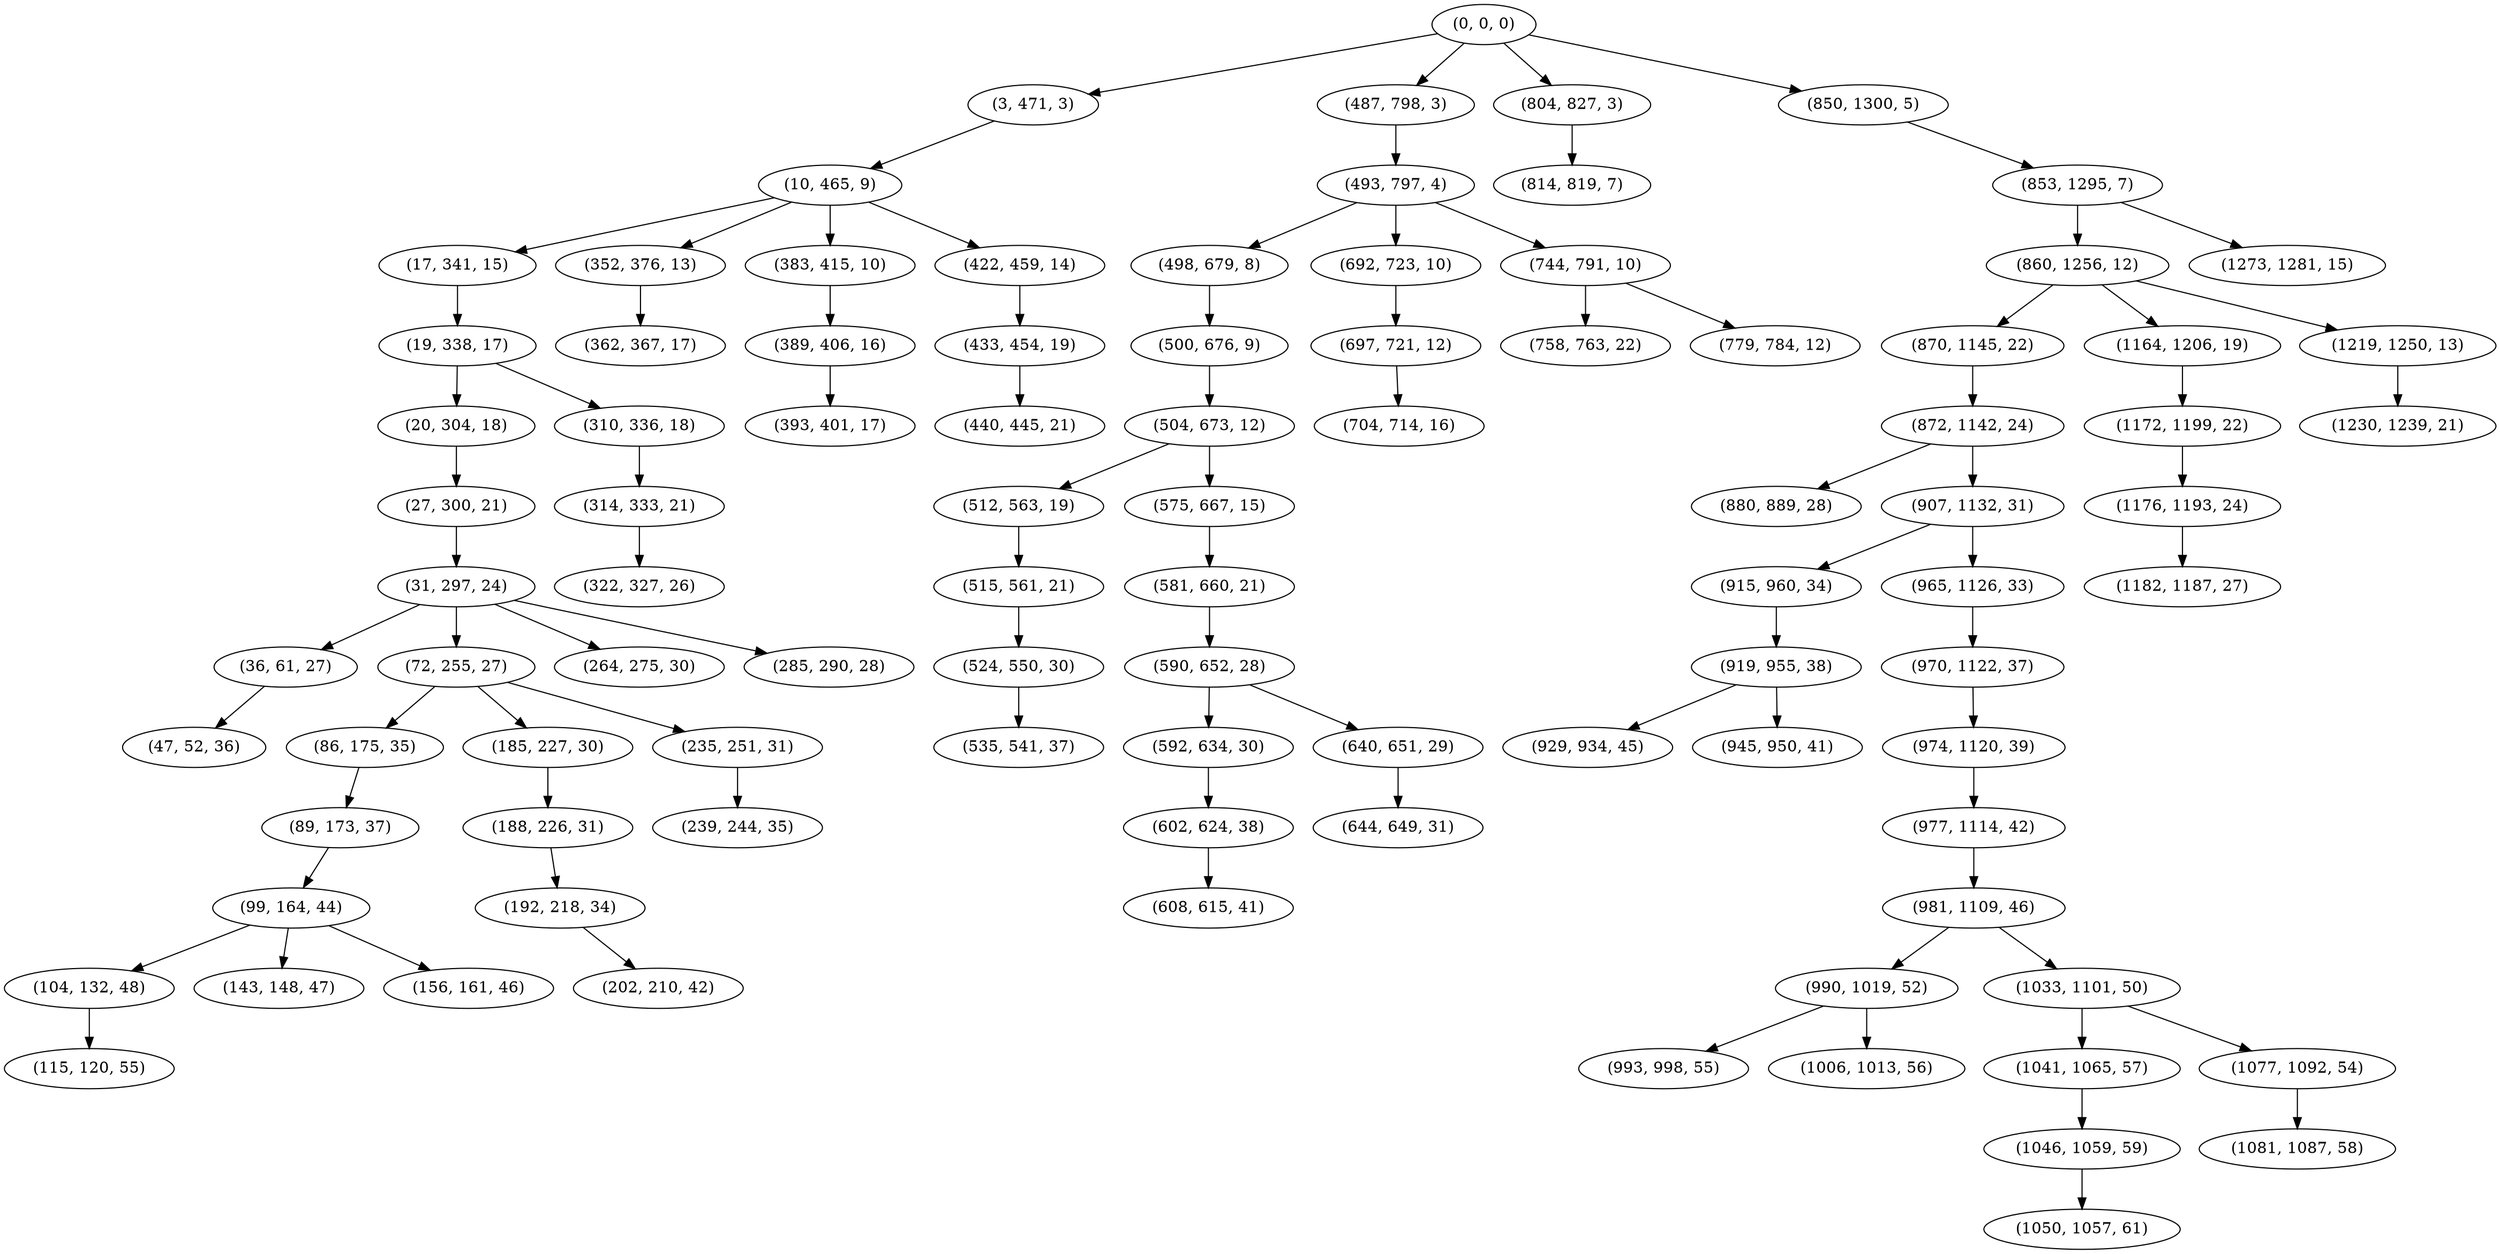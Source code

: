 digraph tree {
    "(0, 0, 0)";
    "(3, 471, 3)";
    "(10, 465, 9)";
    "(17, 341, 15)";
    "(19, 338, 17)";
    "(20, 304, 18)";
    "(27, 300, 21)";
    "(31, 297, 24)";
    "(36, 61, 27)";
    "(47, 52, 36)";
    "(72, 255, 27)";
    "(86, 175, 35)";
    "(89, 173, 37)";
    "(99, 164, 44)";
    "(104, 132, 48)";
    "(115, 120, 55)";
    "(143, 148, 47)";
    "(156, 161, 46)";
    "(185, 227, 30)";
    "(188, 226, 31)";
    "(192, 218, 34)";
    "(202, 210, 42)";
    "(235, 251, 31)";
    "(239, 244, 35)";
    "(264, 275, 30)";
    "(285, 290, 28)";
    "(310, 336, 18)";
    "(314, 333, 21)";
    "(322, 327, 26)";
    "(352, 376, 13)";
    "(362, 367, 17)";
    "(383, 415, 10)";
    "(389, 406, 16)";
    "(393, 401, 17)";
    "(422, 459, 14)";
    "(433, 454, 19)";
    "(440, 445, 21)";
    "(487, 798, 3)";
    "(493, 797, 4)";
    "(498, 679, 8)";
    "(500, 676, 9)";
    "(504, 673, 12)";
    "(512, 563, 19)";
    "(515, 561, 21)";
    "(524, 550, 30)";
    "(535, 541, 37)";
    "(575, 667, 15)";
    "(581, 660, 21)";
    "(590, 652, 28)";
    "(592, 634, 30)";
    "(602, 624, 38)";
    "(608, 615, 41)";
    "(640, 651, 29)";
    "(644, 649, 31)";
    "(692, 723, 10)";
    "(697, 721, 12)";
    "(704, 714, 16)";
    "(744, 791, 10)";
    "(758, 763, 22)";
    "(779, 784, 12)";
    "(804, 827, 3)";
    "(814, 819, 7)";
    "(850, 1300, 5)";
    "(853, 1295, 7)";
    "(860, 1256, 12)";
    "(870, 1145, 22)";
    "(872, 1142, 24)";
    "(880, 889, 28)";
    "(907, 1132, 31)";
    "(915, 960, 34)";
    "(919, 955, 38)";
    "(929, 934, 45)";
    "(945, 950, 41)";
    "(965, 1126, 33)";
    "(970, 1122, 37)";
    "(974, 1120, 39)";
    "(977, 1114, 42)";
    "(981, 1109, 46)";
    "(990, 1019, 52)";
    "(993, 998, 55)";
    "(1006, 1013, 56)";
    "(1033, 1101, 50)";
    "(1041, 1065, 57)";
    "(1046, 1059, 59)";
    "(1050, 1057, 61)";
    "(1077, 1092, 54)";
    "(1081, 1087, 58)";
    "(1164, 1206, 19)";
    "(1172, 1199, 22)";
    "(1176, 1193, 24)";
    "(1182, 1187, 27)";
    "(1219, 1250, 13)";
    "(1230, 1239, 21)";
    "(1273, 1281, 15)";
    "(0, 0, 0)" -> "(3, 471, 3)";
    "(0, 0, 0)" -> "(487, 798, 3)";
    "(0, 0, 0)" -> "(804, 827, 3)";
    "(0, 0, 0)" -> "(850, 1300, 5)";
    "(3, 471, 3)" -> "(10, 465, 9)";
    "(10, 465, 9)" -> "(17, 341, 15)";
    "(10, 465, 9)" -> "(352, 376, 13)";
    "(10, 465, 9)" -> "(383, 415, 10)";
    "(10, 465, 9)" -> "(422, 459, 14)";
    "(17, 341, 15)" -> "(19, 338, 17)";
    "(19, 338, 17)" -> "(20, 304, 18)";
    "(19, 338, 17)" -> "(310, 336, 18)";
    "(20, 304, 18)" -> "(27, 300, 21)";
    "(27, 300, 21)" -> "(31, 297, 24)";
    "(31, 297, 24)" -> "(36, 61, 27)";
    "(31, 297, 24)" -> "(72, 255, 27)";
    "(31, 297, 24)" -> "(264, 275, 30)";
    "(31, 297, 24)" -> "(285, 290, 28)";
    "(36, 61, 27)" -> "(47, 52, 36)";
    "(72, 255, 27)" -> "(86, 175, 35)";
    "(72, 255, 27)" -> "(185, 227, 30)";
    "(72, 255, 27)" -> "(235, 251, 31)";
    "(86, 175, 35)" -> "(89, 173, 37)";
    "(89, 173, 37)" -> "(99, 164, 44)";
    "(99, 164, 44)" -> "(104, 132, 48)";
    "(99, 164, 44)" -> "(143, 148, 47)";
    "(99, 164, 44)" -> "(156, 161, 46)";
    "(104, 132, 48)" -> "(115, 120, 55)";
    "(185, 227, 30)" -> "(188, 226, 31)";
    "(188, 226, 31)" -> "(192, 218, 34)";
    "(192, 218, 34)" -> "(202, 210, 42)";
    "(235, 251, 31)" -> "(239, 244, 35)";
    "(310, 336, 18)" -> "(314, 333, 21)";
    "(314, 333, 21)" -> "(322, 327, 26)";
    "(352, 376, 13)" -> "(362, 367, 17)";
    "(383, 415, 10)" -> "(389, 406, 16)";
    "(389, 406, 16)" -> "(393, 401, 17)";
    "(422, 459, 14)" -> "(433, 454, 19)";
    "(433, 454, 19)" -> "(440, 445, 21)";
    "(487, 798, 3)" -> "(493, 797, 4)";
    "(493, 797, 4)" -> "(498, 679, 8)";
    "(493, 797, 4)" -> "(692, 723, 10)";
    "(493, 797, 4)" -> "(744, 791, 10)";
    "(498, 679, 8)" -> "(500, 676, 9)";
    "(500, 676, 9)" -> "(504, 673, 12)";
    "(504, 673, 12)" -> "(512, 563, 19)";
    "(504, 673, 12)" -> "(575, 667, 15)";
    "(512, 563, 19)" -> "(515, 561, 21)";
    "(515, 561, 21)" -> "(524, 550, 30)";
    "(524, 550, 30)" -> "(535, 541, 37)";
    "(575, 667, 15)" -> "(581, 660, 21)";
    "(581, 660, 21)" -> "(590, 652, 28)";
    "(590, 652, 28)" -> "(592, 634, 30)";
    "(590, 652, 28)" -> "(640, 651, 29)";
    "(592, 634, 30)" -> "(602, 624, 38)";
    "(602, 624, 38)" -> "(608, 615, 41)";
    "(640, 651, 29)" -> "(644, 649, 31)";
    "(692, 723, 10)" -> "(697, 721, 12)";
    "(697, 721, 12)" -> "(704, 714, 16)";
    "(744, 791, 10)" -> "(758, 763, 22)";
    "(744, 791, 10)" -> "(779, 784, 12)";
    "(804, 827, 3)" -> "(814, 819, 7)";
    "(850, 1300, 5)" -> "(853, 1295, 7)";
    "(853, 1295, 7)" -> "(860, 1256, 12)";
    "(853, 1295, 7)" -> "(1273, 1281, 15)";
    "(860, 1256, 12)" -> "(870, 1145, 22)";
    "(860, 1256, 12)" -> "(1164, 1206, 19)";
    "(860, 1256, 12)" -> "(1219, 1250, 13)";
    "(870, 1145, 22)" -> "(872, 1142, 24)";
    "(872, 1142, 24)" -> "(880, 889, 28)";
    "(872, 1142, 24)" -> "(907, 1132, 31)";
    "(907, 1132, 31)" -> "(915, 960, 34)";
    "(907, 1132, 31)" -> "(965, 1126, 33)";
    "(915, 960, 34)" -> "(919, 955, 38)";
    "(919, 955, 38)" -> "(929, 934, 45)";
    "(919, 955, 38)" -> "(945, 950, 41)";
    "(965, 1126, 33)" -> "(970, 1122, 37)";
    "(970, 1122, 37)" -> "(974, 1120, 39)";
    "(974, 1120, 39)" -> "(977, 1114, 42)";
    "(977, 1114, 42)" -> "(981, 1109, 46)";
    "(981, 1109, 46)" -> "(990, 1019, 52)";
    "(981, 1109, 46)" -> "(1033, 1101, 50)";
    "(990, 1019, 52)" -> "(993, 998, 55)";
    "(990, 1019, 52)" -> "(1006, 1013, 56)";
    "(1033, 1101, 50)" -> "(1041, 1065, 57)";
    "(1033, 1101, 50)" -> "(1077, 1092, 54)";
    "(1041, 1065, 57)" -> "(1046, 1059, 59)";
    "(1046, 1059, 59)" -> "(1050, 1057, 61)";
    "(1077, 1092, 54)" -> "(1081, 1087, 58)";
    "(1164, 1206, 19)" -> "(1172, 1199, 22)";
    "(1172, 1199, 22)" -> "(1176, 1193, 24)";
    "(1176, 1193, 24)" -> "(1182, 1187, 27)";
    "(1219, 1250, 13)" -> "(1230, 1239, 21)";
}
